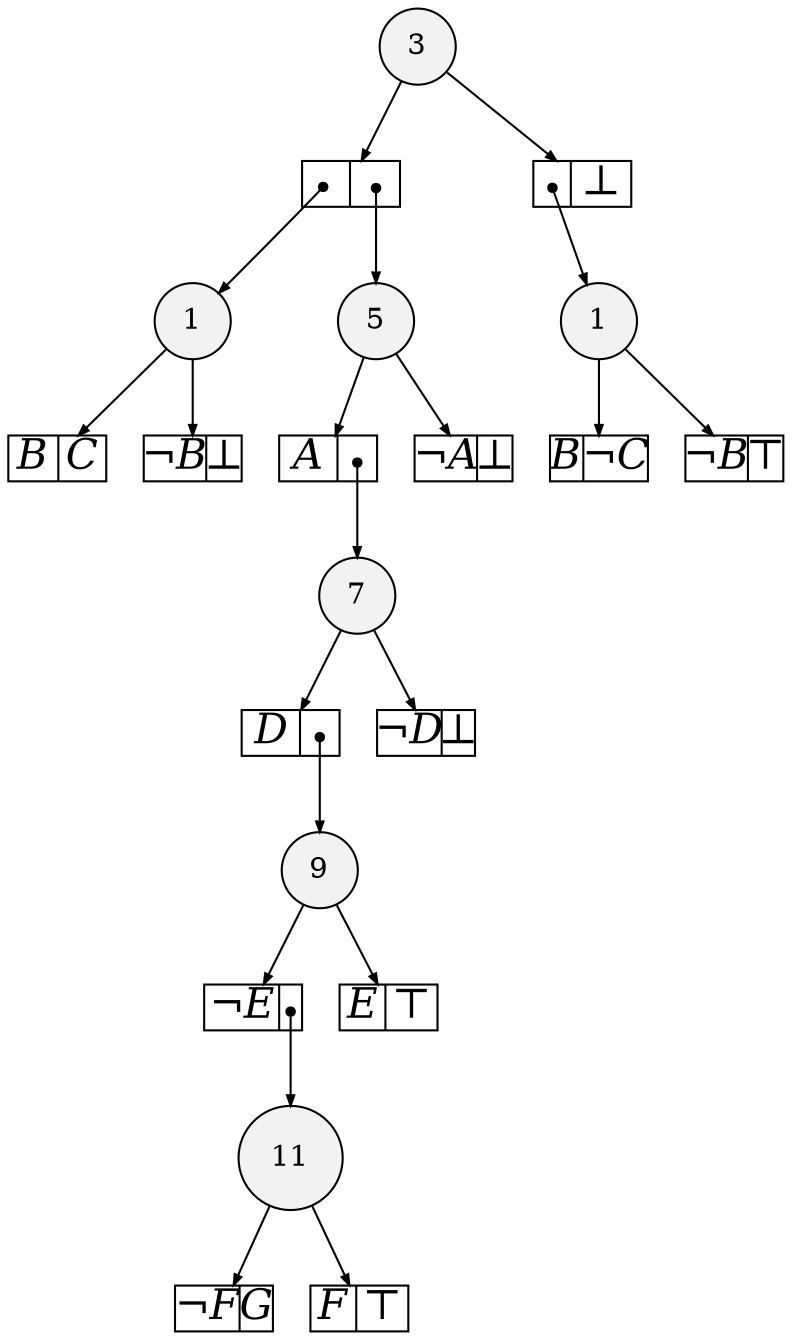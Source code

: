 
digraph sdd {

overlap=false

{rank=same; n20 }
{rank=same; n35 }
{rank=same; n28 }
{rank=same; n81 }
{rank=same; n40 }
{rank=same; n56 n58 }

n20 [label= "11",style=filled,fillcolor=gray95,shape=circle,height=.25,width=.25]; 
n20e0
      [label= "<L>&not;F|<R>G",
      shape=record,
      fontsize=20,
      fontname="Times-Italic",
      fillcolor=white,
      style=filled,
      fixedsize=true,
      height=.30, 
      width=.65];

n20->n20e0 [arrowsize=.50];
n20e1
      [label= "<L>F|<R>&#8868;",
      shape=record,
      fontsize=20,
      fontname="Times-Italic",
      fillcolor=white,
      style=filled,
      fixedsize=true,
      height=.30, 
      width=.65];

n20->n20e1 [arrowsize=.50];
n35 [label= "9",style=filled,fillcolor=gray95,shape=circle,height=.25,width=.25]; 
n35e0
      [label= "<L>&not;E|<R>",
      shape=record,
      fontsize=20,
      fontname="Times-Italic",
      fillcolor=white,
      style=filled,
      fixedsize=true,
      height=.30, 
      width=.65];

n35->n35e0 [arrowsize=.50];
n35e0:R:c->n20 [arrowsize=.50,tailclip=false,arrowtail=dot,dir=both];
n35e1
      [label= "<L>E|<R>&#8868;",
      shape=record,
      fontsize=20,
      fontname="Times-Italic",
      fillcolor=white,
      style=filled,
      fixedsize=true,
      height=.30, 
      width=.65];

n35->n35e1 [arrowsize=.50];
n28 [label= "7",style=filled,fillcolor=gray95,shape=circle,height=.25,width=.25]; 
n28e0
      [label= "<L>D|<R>",
      shape=record,
      fontsize=20,
      fontname="Times-Italic",
      fillcolor=white,
      style=filled,
      fixedsize=true,
      height=.30, 
      width=.65];

n28->n28e0 [arrowsize=.50];
n28e0:R:c->n35 [arrowsize=.50,tailclip=false,arrowtail=dot,dir=both];
n28e1
      [label= "<L>&not;D|<R>&#8869;",
      shape=record,
      fontsize=20,
      fontname="Times-Italic",
      fillcolor=white,
      style=filled,
      fixedsize=true,
      height=.30, 
      width=.65];

n28->n28e1 [arrowsize=.50];
n81 [label= "5",style=filled,fillcolor=gray95,shape=circle,height=.25,width=.25]; 
n81e0
      [label= "<L>A|<R>",
      shape=record,
      fontsize=20,
      fontname="Times-Italic",
      fillcolor=white,
      style=filled,
      fixedsize=true,
      height=.30, 
      width=.65];

n81->n81e0 [arrowsize=.50];
n81e0:R:c->n28 [arrowsize=.50,tailclip=false,arrowtail=dot,dir=both];
n81e1
      [label= "<L>&not;A|<R>&#8869;",
      shape=record,
      fontsize=20,
      fontname="Times-Italic",
      fillcolor=white,
      style=filled,
      fixedsize=true,
      height=.30, 
      width=.65];

n81->n81e1 [arrowsize=.50];
n40 [label= "3",style=filled,fillcolor=gray95,shape=circle,height=.25,width=.25]; 
n40e0
      [label= "<L>|<R>",
      shape=record,
      fontsize=20,
      fontname="Times-Italic",
      fillcolor=white,
      style=filled,
      fixedsize=true,
      height=.30, 
      width=.65];

n40->n40e0 [arrowsize=.50];
n40e0:L:c->n56 [arrowsize=.50,tailclip=false,arrowtail=dot,dir=both];
n40e0:R:c->n81 [arrowsize=.50,tailclip=false,arrowtail=dot,dir=both];
n40e1
      [label= "<L>|<R>&#8869;",
      shape=record,
      fontsize=20,
      fontname="Times-Italic",
      fillcolor=white,
      style=filled,
      fixedsize=true,
      height=.30, 
      width=.65];

n40->n40e1 [arrowsize=.50];
n40e1:L:c->n58 [arrowsize=.50,tailclip=false,arrowtail=dot,dir=both];
n56 [label= "1",style=filled,fillcolor=gray95,shape=circle,height=.25,width=.25]; 
n56e0
      [label= "<L>B|<R>C",
      shape=record,
      fontsize=20,
      fontname="Times-Italic",
      fillcolor=white,
      style=filled,
      fixedsize=true,
      height=.30, 
      width=.65];

n56->n56e0 [arrowsize=.50];
n56e1
      [label= "<L>&not;B|<R>&#8869;",
      shape=record,
      fontsize=20,
      fontname="Times-Italic",
      fillcolor=white,
      style=filled,
      fixedsize=true,
      height=.30, 
      width=.65];

n56->n56e1 [arrowsize=.50];
n58 [label= "1",style=filled,fillcolor=gray95,shape=circle,height=.25,width=.25]; 
n58e0
      [label= "<L>B|<R>&not;C",
      shape=record,
      fontsize=20,
      fontname="Times-Italic",
      fillcolor=white,
      style=filled,
      fixedsize=true,
      height=.30, 
      width=.65];

n58->n58e0 [arrowsize=.50];
n58e1
      [label= "<L>&not;B|<R>&#8868;",
      shape=record,
      fontsize=20,
      fontname="Times-Italic",
      fillcolor=white,
      style=filled,
      fixedsize=true,
      height=.30, 
      width=.65];

n58->n58e1 [arrowsize=.50];


}